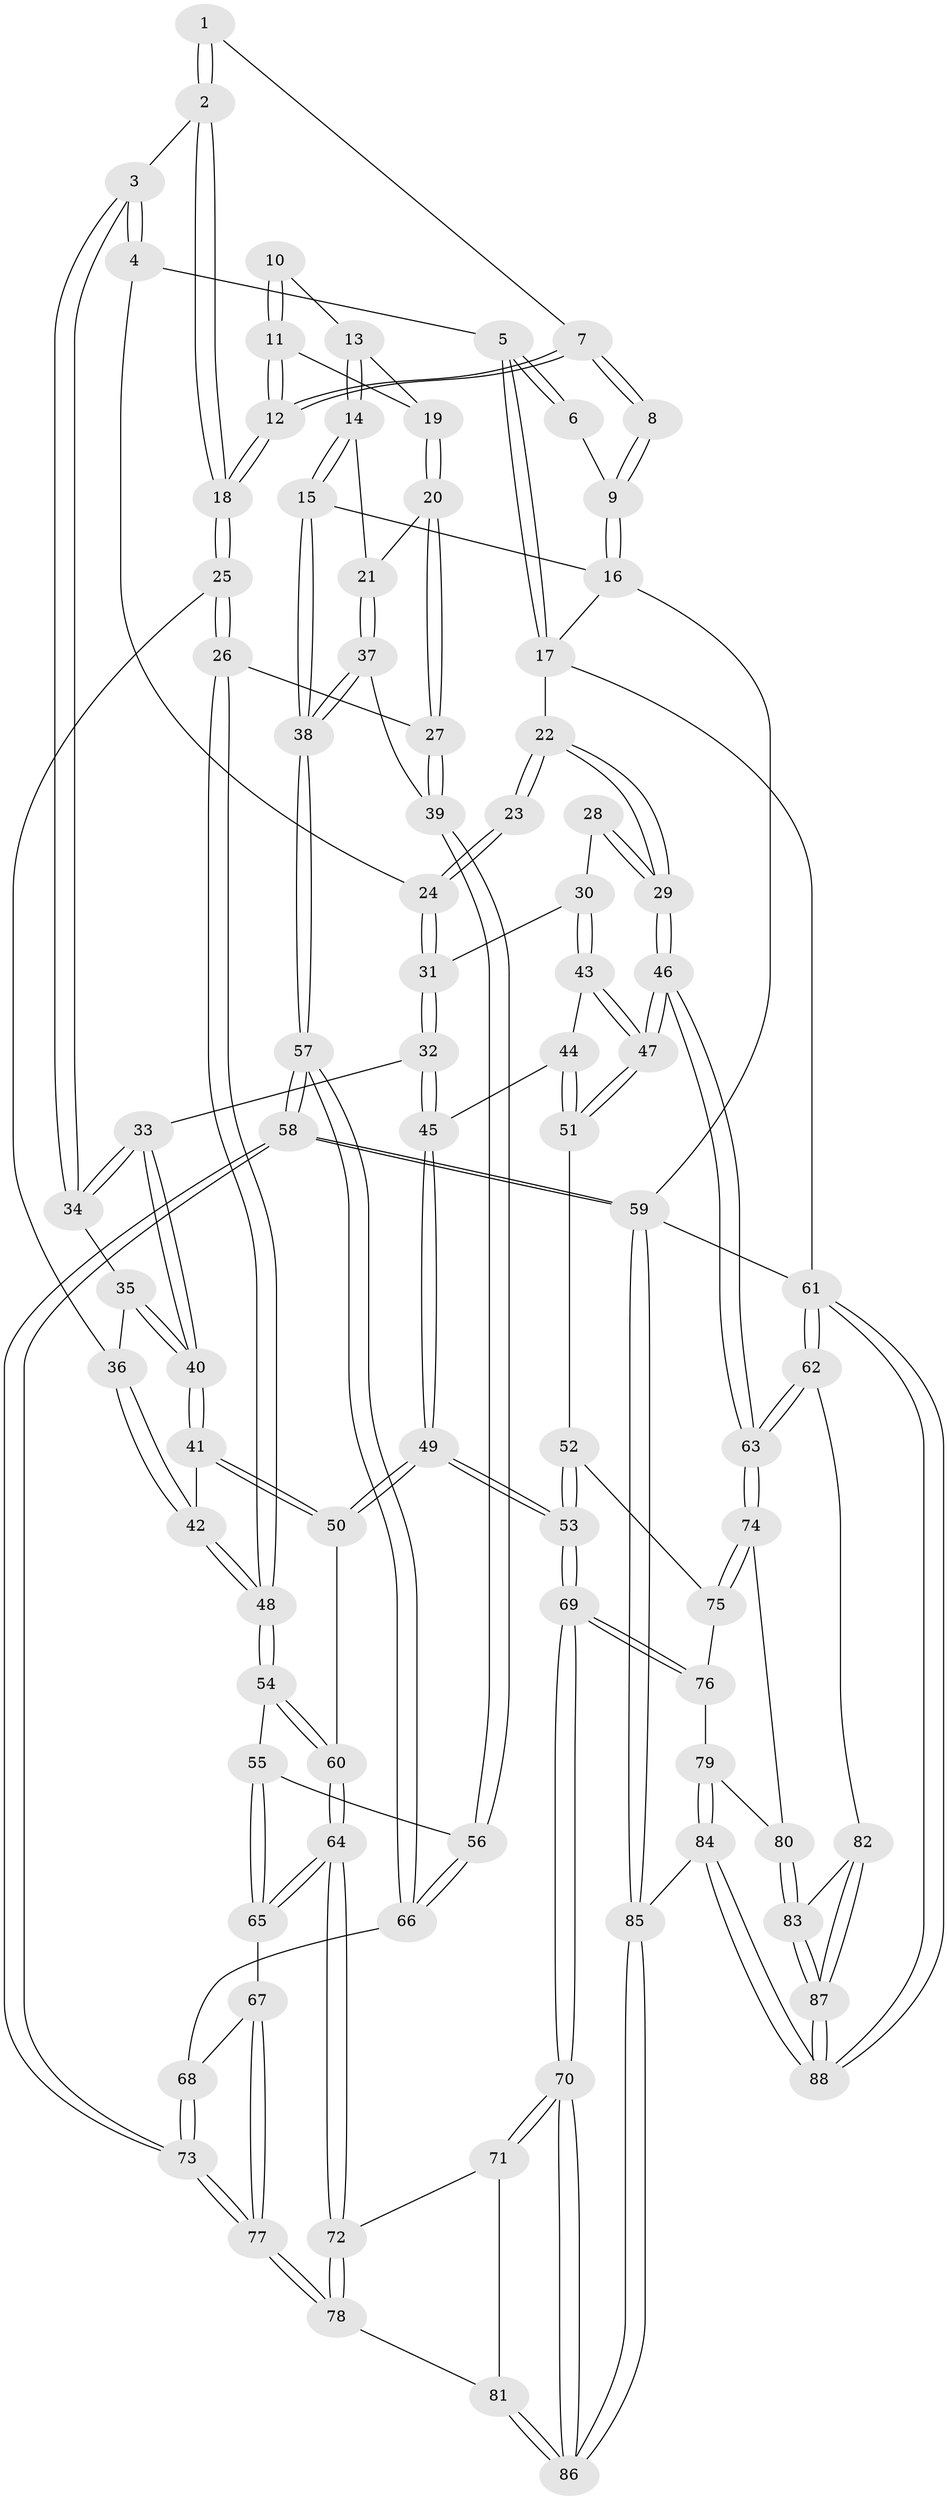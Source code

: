 // Generated by graph-tools (version 1.1) at 2025/16/03/09/25 04:16:50]
// undirected, 88 vertices, 217 edges
graph export_dot {
graph [start="1"]
  node [color=gray90,style=filled];
  1 [pos="+0.5577187816111563+0.07249032930795042"];
  2 [pos="+0.6563865430357068+0.20827363929130138"];
  3 [pos="+0.6625294545101119+0.21246442424260317"];
  4 [pos="+0.7716061592416457+0.18261576541763877"];
  5 [pos="+1+0"];
  6 [pos="+0.5298943141217092+0"];
  7 [pos="+0.3851496447394925+0.18163570637607412"];
  8 [pos="+0.10639406749839662+0"];
  9 [pos="+0+0"];
  10 [pos="+0.18560581365841147+0.12292539849004785"];
  11 [pos="+0.31211044426825685+0.2695674806710779"];
  12 [pos="+0.3760873987972147+0.28945085003448356"];
  13 [pos="+0.1979571345327737+0.24900048623369656"];
  14 [pos="+0.06613168725330379+0.32137199941637606"];
  15 [pos="+0+0.06054036535227445"];
  16 [pos="+0+0"];
  17 [pos="+1+0"];
  18 [pos="+0.3853308984418728+0.30970157776430707"];
  19 [pos="+0.22392575747341742+0.2765699192852556"];
  20 [pos="+0.19125629201517177+0.36599511724192274"];
  21 [pos="+0.07907125917534127+0.3358433627362231"];
  22 [pos="+1+0"];
  23 [pos="+0.9458063378673208+0.2714800569395976"];
  24 [pos="+0.8573846202146452+0.2706158940333462"];
  25 [pos="+0.3845128932696075+0.35403152257148574"];
  26 [pos="+0.31342413287131893+0.4376914904140797"];
  27 [pos="+0.2672359069331048+0.4398339089089178"];
  28 [pos="+0.9570982046840307+0.31396578548502524"];
  29 [pos="+1+0.6086662651172516"];
  30 [pos="+0.8826640691541755+0.407013954523367"];
  31 [pos="+0.8565014986774051+0.3840188728762635"];
  32 [pos="+0.7020914111218902+0.413209446678223"];
  33 [pos="+0.6636696672741537+0.355992598797496"];
  34 [pos="+0.6568811602606637+0.34229725705843633"];
  35 [pos="+0.5435434553838094+0.38407156355190064"];
  36 [pos="+0.43738048458095635+0.37996051809476306"];
  37 [pos="+0.09063475263132242+0.5586389869299251"];
  38 [pos="+0+0.684573995796539"];
  39 [pos="+0.12616031341986678+0.5570061846135814"];
  40 [pos="+0.5413426952230834+0.5040645937630155"];
  41 [pos="+0.5349757977054501+0.5255078172253589"];
  42 [pos="+0.4998265586441409+0.5015342541665614"];
  43 [pos="+0.995853612430973+0.5529224052883381"];
  44 [pos="+0.7914255794426971+0.5061178779725652"];
  45 [pos="+0.7032335392481676+0.43250643484740064"];
  46 [pos="+1+0.6421505452852623"];
  47 [pos="+1+0.608355736773231"];
  48 [pos="+0.3532033936238971+0.5271242157458954"];
  49 [pos="+0.610836901091088+0.625390729346409"];
  50 [pos="+0.5827816454748987+0.619910258372179"];
  51 [pos="+0.7138299845296194+0.6541477773335227"];
  52 [pos="+0.6911754760818108+0.6623725923593311"];
  53 [pos="+0.6420488547827079+0.6542063790194044"];
  54 [pos="+0.3576748002914455+0.5610555892280396"];
  55 [pos="+0.31377226944378867+0.6206790186789948"];
  56 [pos="+0.22546499986404459+0.6406911305497153"];
  57 [pos="+0+0.8806883453259513"];
  58 [pos="+0+1"];
  59 [pos="+0+1"];
  60 [pos="+0.5049234396690295+0.6482779575904469"];
  61 [pos="+1+1"];
  62 [pos="+1+0.7471590383062361"];
  63 [pos="+1+0.6452373415335114"];
  64 [pos="+0.4335684138914261+0.7467159112439266"];
  65 [pos="+0.3581024139708416+0.7265399059957128"];
  66 [pos="+0.2208924665660917+0.7214163964891441"];
  67 [pos="+0.2880490974752101+0.7632597740291069"];
  68 [pos="+0.2232998930351962+0.723820610712811"];
  69 [pos="+0.6047524212885905+0.8577256433915813"];
  70 [pos="+0.5915164904876112+0.8785734379254728"];
  71 [pos="+0.5319288666909667+0.8443165097687807"];
  72 [pos="+0.4360695940064917+0.7602093258954354"];
  73 [pos="+0.1789454900784096+0.9793528625050177"];
  74 [pos="+0.8590104137910131+0.8120442936277636"];
  75 [pos="+0.7139700599309944+0.6961721418430183"];
  76 [pos="+0.7393835892003285+0.8330829321009472"];
  77 [pos="+0.2817847693435144+0.9044219286891539"];
  78 [pos="+0.36604734751608353+0.8937527073046414"];
  79 [pos="+0.7974557000169962+0.8594590682543086"];
  80 [pos="+0.8446689997942609+0.8302874884756801"];
  81 [pos="+0.3815438683971418+0.9039194633516127"];
  82 [pos="+1+0.8684844252246189"];
  83 [pos="+0.8858254272425362+0.932494966803263"];
  84 [pos="+0.6800348331295021+1"];
  85 [pos="+0.6212267712136327+1"];
  86 [pos="+0.5972659351244515+1"];
  87 [pos="+0.8658756290275771+1"];
  88 [pos="+0.7590436057234973+1"];
  1 -- 2;
  1 -- 2;
  1 -- 7;
  2 -- 3;
  2 -- 18;
  2 -- 18;
  3 -- 4;
  3 -- 4;
  3 -- 34;
  3 -- 34;
  4 -- 5;
  4 -- 24;
  5 -- 6;
  5 -- 6;
  5 -- 17;
  5 -- 17;
  6 -- 9;
  7 -- 8;
  7 -- 8;
  7 -- 12;
  7 -- 12;
  8 -- 9;
  8 -- 9;
  9 -- 16;
  9 -- 16;
  10 -- 11;
  10 -- 11;
  10 -- 13;
  11 -- 12;
  11 -- 12;
  11 -- 19;
  12 -- 18;
  12 -- 18;
  13 -- 14;
  13 -- 14;
  13 -- 19;
  14 -- 15;
  14 -- 15;
  14 -- 21;
  15 -- 16;
  15 -- 38;
  15 -- 38;
  16 -- 17;
  16 -- 59;
  17 -- 22;
  17 -- 61;
  18 -- 25;
  18 -- 25;
  19 -- 20;
  19 -- 20;
  20 -- 21;
  20 -- 27;
  20 -- 27;
  21 -- 37;
  21 -- 37;
  22 -- 23;
  22 -- 23;
  22 -- 29;
  22 -- 29;
  23 -- 24;
  23 -- 24;
  24 -- 31;
  24 -- 31;
  25 -- 26;
  25 -- 26;
  25 -- 36;
  26 -- 27;
  26 -- 48;
  26 -- 48;
  27 -- 39;
  27 -- 39;
  28 -- 29;
  28 -- 29;
  28 -- 30;
  29 -- 46;
  29 -- 46;
  30 -- 31;
  30 -- 43;
  30 -- 43;
  31 -- 32;
  31 -- 32;
  32 -- 33;
  32 -- 45;
  32 -- 45;
  33 -- 34;
  33 -- 34;
  33 -- 40;
  33 -- 40;
  34 -- 35;
  35 -- 36;
  35 -- 40;
  35 -- 40;
  36 -- 42;
  36 -- 42;
  37 -- 38;
  37 -- 38;
  37 -- 39;
  38 -- 57;
  38 -- 57;
  39 -- 56;
  39 -- 56;
  40 -- 41;
  40 -- 41;
  41 -- 42;
  41 -- 50;
  41 -- 50;
  42 -- 48;
  42 -- 48;
  43 -- 44;
  43 -- 47;
  43 -- 47;
  44 -- 45;
  44 -- 51;
  44 -- 51;
  45 -- 49;
  45 -- 49;
  46 -- 47;
  46 -- 47;
  46 -- 63;
  46 -- 63;
  47 -- 51;
  47 -- 51;
  48 -- 54;
  48 -- 54;
  49 -- 50;
  49 -- 50;
  49 -- 53;
  49 -- 53;
  50 -- 60;
  51 -- 52;
  52 -- 53;
  52 -- 53;
  52 -- 75;
  53 -- 69;
  53 -- 69;
  54 -- 55;
  54 -- 60;
  54 -- 60;
  55 -- 56;
  55 -- 65;
  55 -- 65;
  56 -- 66;
  56 -- 66;
  57 -- 58;
  57 -- 58;
  57 -- 66;
  57 -- 66;
  58 -- 59;
  58 -- 59;
  58 -- 73;
  58 -- 73;
  59 -- 85;
  59 -- 85;
  59 -- 61;
  60 -- 64;
  60 -- 64;
  61 -- 62;
  61 -- 62;
  61 -- 88;
  61 -- 88;
  62 -- 63;
  62 -- 63;
  62 -- 82;
  63 -- 74;
  63 -- 74;
  64 -- 65;
  64 -- 65;
  64 -- 72;
  64 -- 72;
  65 -- 67;
  66 -- 68;
  67 -- 68;
  67 -- 77;
  67 -- 77;
  68 -- 73;
  68 -- 73;
  69 -- 70;
  69 -- 70;
  69 -- 76;
  69 -- 76;
  70 -- 71;
  70 -- 71;
  70 -- 86;
  70 -- 86;
  71 -- 72;
  71 -- 81;
  72 -- 78;
  72 -- 78;
  73 -- 77;
  73 -- 77;
  74 -- 75;
  74 -- 75;
  74 -- 80;
  75 -- 76;
  76 -- 79;
  77 -- 78;
  77 -- 78;
  78 -- 81;
  79 -- 80;
  79 -- 84;
  79 -- 84;
  80 -- 83;
  80 -- 83;
  81 -- 86;
  81 -- 86;
  82 -- 83;
  82 -- 87;
  82 -- 87;
  83 -- 87;
  83 -- 87;
  84 -- 85;
  84 -- 88;
  84 -- 88;
  85 -- 86;
  85 -- 86;
  87 -- 88;
  87 -- 88;
}
